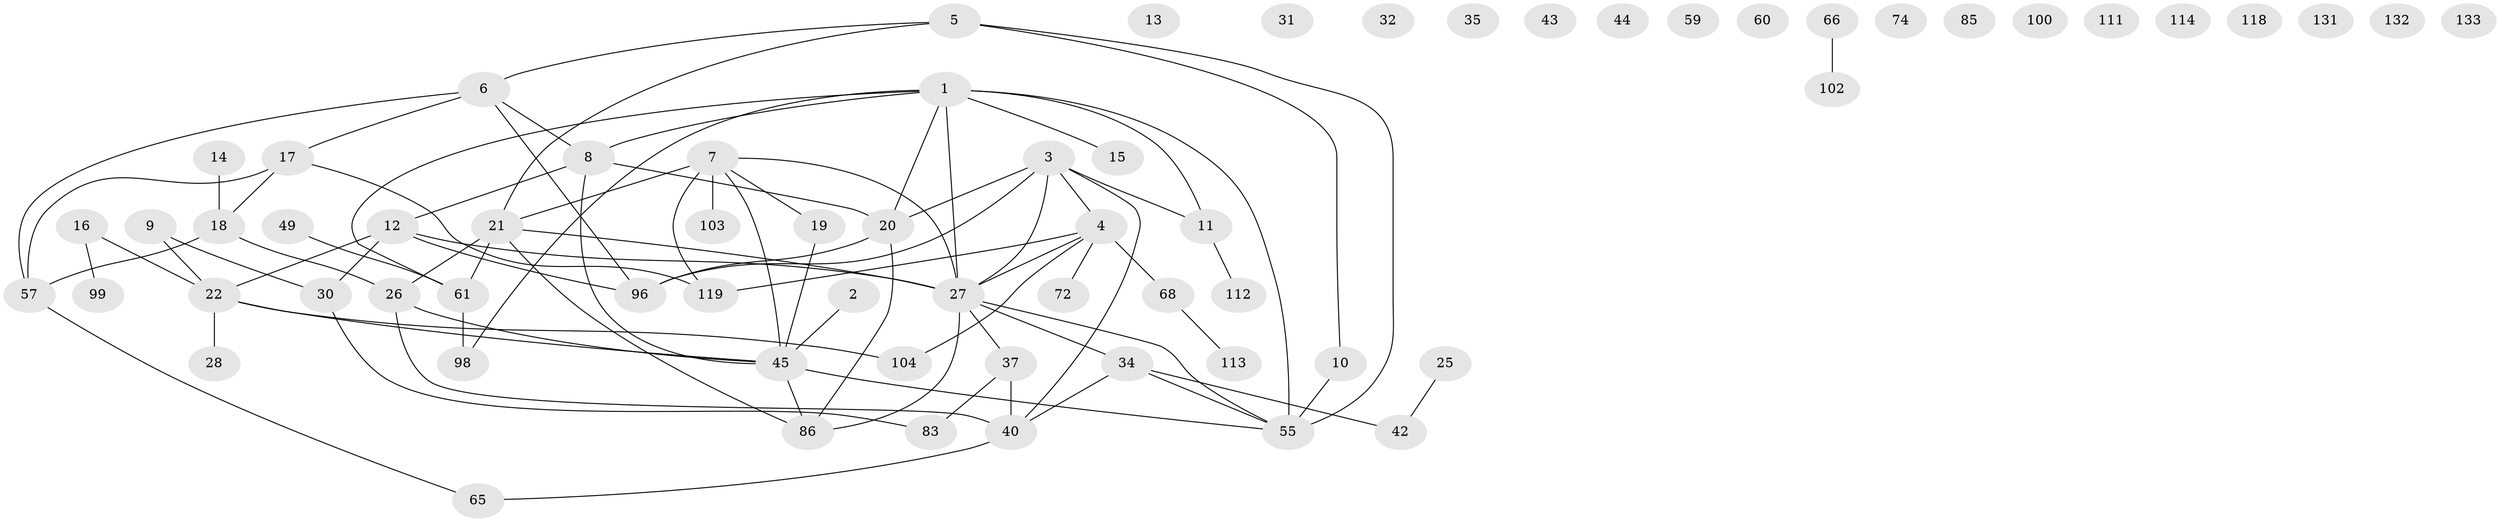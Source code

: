 // original degree distribution, {4: 0.12686567164179105, 1: 0.1791044776119403, 5: 0.04477611940298507, 3: 0.16417910447761194, 2: 0.30597014925373134, 0: 0.12686567164179105, 6: 0.05223880597014925}
// Generated by graph-tools (version 1.1) at 2025/12/03/09/25 04:12:52]
// undirected, 67 vertices, 84 edges
graph export_dot {
graph [start="1"]
  node [color=gray90,style=filled];
  1 [super="+58+93"];
  2 [super="+109"];
  3 [super="+29"];
  4 [super="+130+134+77"];
  5;
  6 [super="+33"];
  7 [super="+56"];
  8 [super="+36"];
  9 [super="+52"];
  10;
  11 [super="+107"];
  12 [super="+124"];
  13;
  14;
  15;
  16 [super="+64"];
  17 [super="+46+24"];
  18 [super="+106+41"];
  19;
  20 [super="+23"];
  21 [super="+101+51"];
  22 [super="+116+63+71+105"];
  25;
  26 [super="+54+38"];
  27 [super="+48+80"];
  28 [super="+84"];
  30 [super="+121+69"];
  31;
  32;
  34 [super="+47"];
  35;
  37;
  40 [super="+50"];
  42 [super="+53+88"];
  43;
  44;
  45 [super="+91+79"];
  49;
  55 [super="+117+62"];
  57 [super="+75"];
  59;
  60;
  61 [super="+81"];
  65;
  66;
  68 [super="+73"];
  72;
  74;
  83;
  85;
  86 [super="+87"];
  96 [super="+110"];
  98;
  99;
  100;
  102;
  103;
  104;
  111;
  112;
  113;
  114;
  118;
  119 [super="+122"];
  131;
  132;
  133;
  1 -- 61;
  1 -- 20;
  1 -- 11;
  1 -- 15;
  1 -- 55;
  1 -- 8;
  1 -- 98;
  1 -- 27;
  2 -- 45;
  3 -- 40;
  3 -- 96;
  3 -- 20;
  3 -- 27;
  3 -- 11;
  3 -- 4;
  4 -- 104;
  4 -- 72;
  4 -- 119;
  4 -- 27;
  4 -- 68;
  5 -- 10;
  5 -- 55;
  5 -- 6;
  5 -- 21;
  6 -- 96;
  6 -- 8;
  6 -- 17;
  6 -- 57;
  7 -- 19;
  7 -- 119 [weight=2];
  7 -- 103;
  7 -- 27;
  7 -- 45;
  7 -- 21;
  8 -- 20;
  8 -- 12;
  8 -- 45;
  9 -- 22;
  9 -- 30;
  10 -- 55 [weight=2];
  11 -- 112;
  12 -- 96;
  12 -- 22;
  12 -- 27;
  12 -- 30 [weight=2];
  14 -- 18;
  16 -- 99;
  16 -- 22 [weight=2];
  17 -- 119;
  17 -- 18;
  17 -- 57;
  18 -- 26;
  18 -- 57;
  19 -- 45;
  20 -- 96 [weight=2];
  20 -- 86;
  21 -- 86;
  21 -- 61;
  21 -- 26;
  21 -- 27;
  22 -- 28;
  22 -- 104;
  22 -- 45;
  25 -- 42;
  26 -- 40;
  26 -- 45;
  27 -- 34;
  27 -- 37;
  27 -- 86;
  27 -- 55;
  30 -- 83;
  34 -- 40;
  34 -- 42;
  34 -- 55;
  37 -- 83;
  37 -- 40;
  40 -- 65;
  45 -- 86;
  45 -- 55;
  49 -- 61;
  57 -- 65;
  61 -- 98;
  66 -- 102;
  68 -- 113;
}
